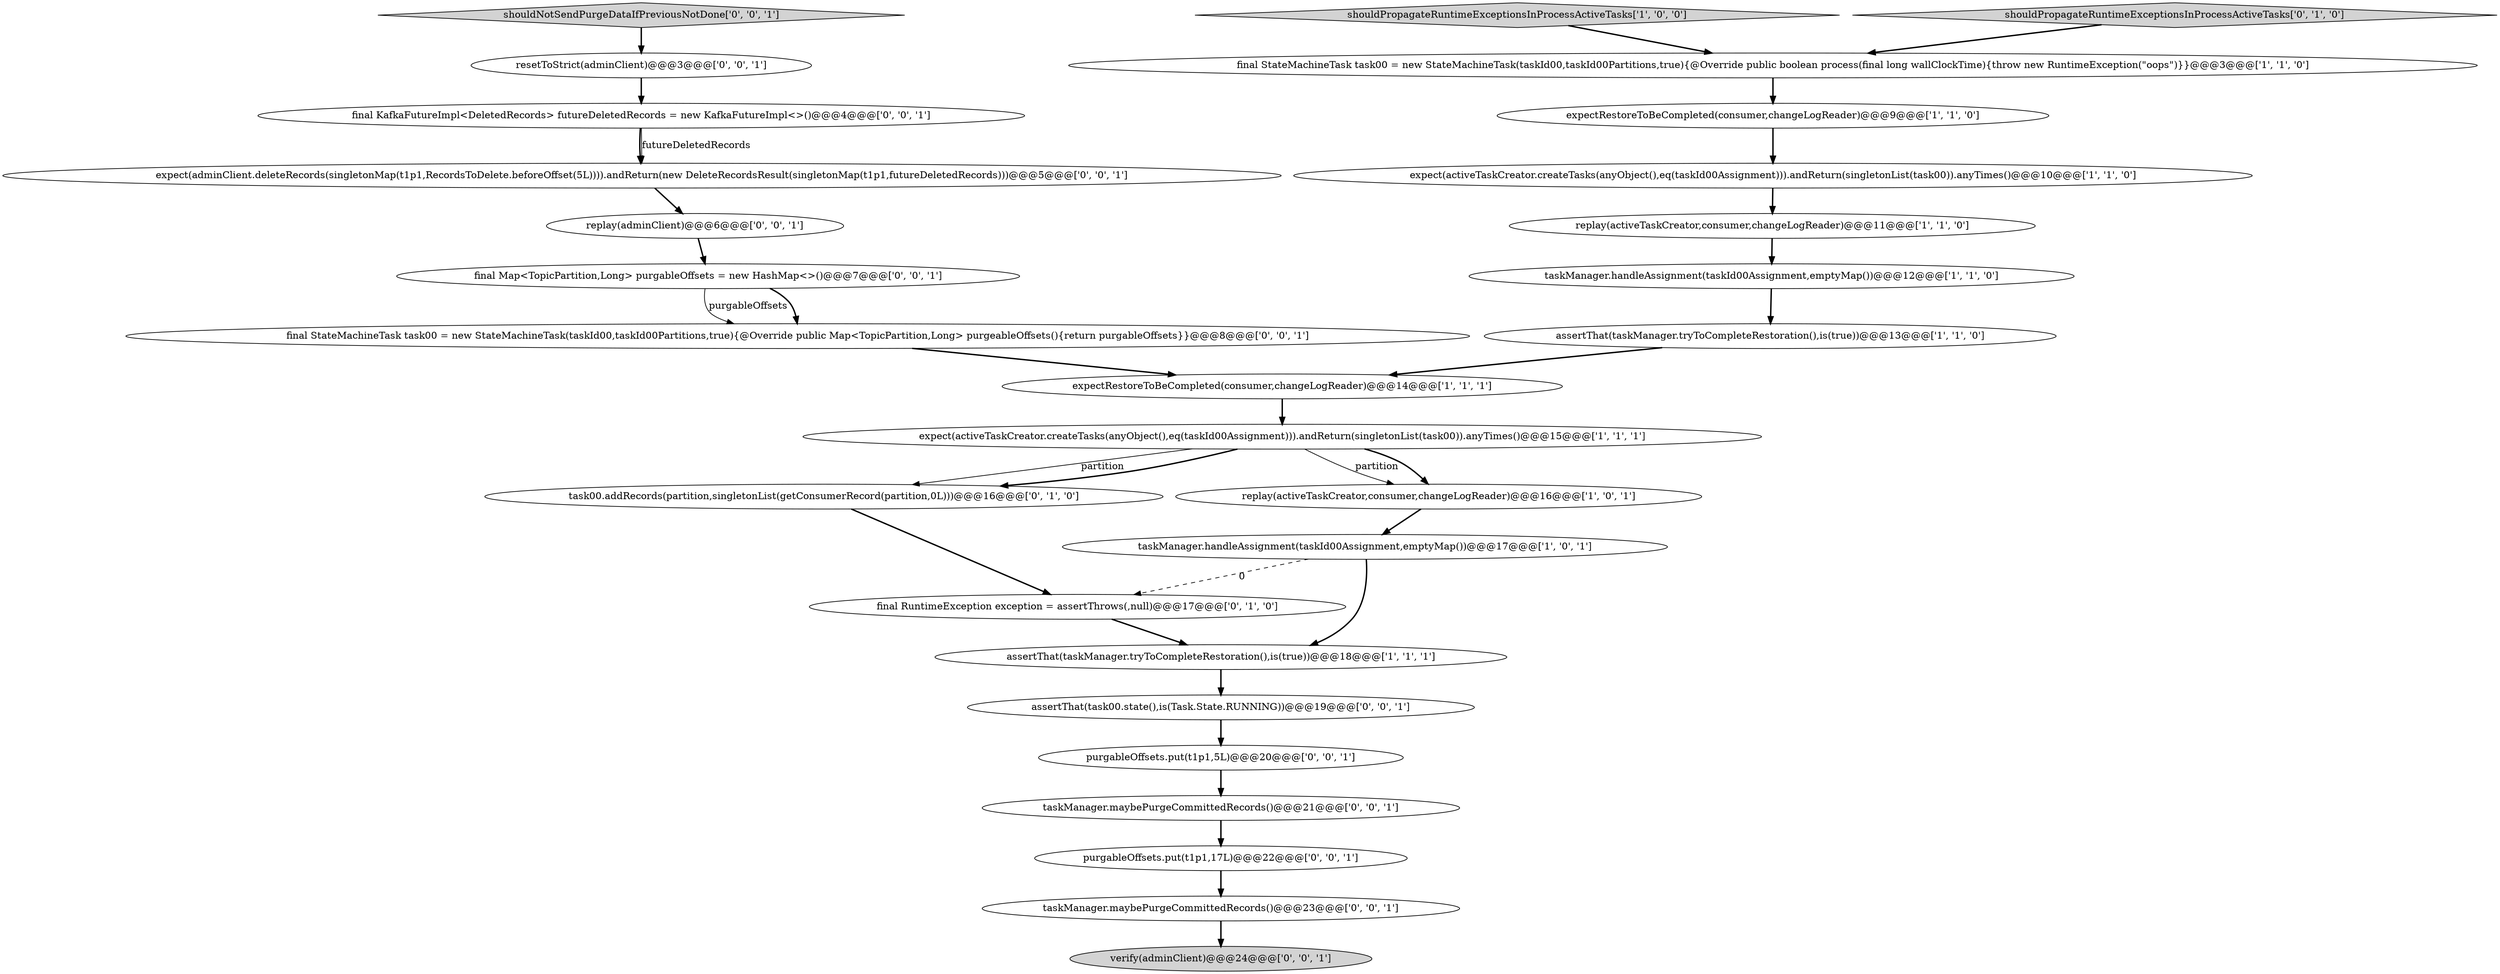 digraph {
10 [style = filled, label = "expectRestoreToBeCompleted(consumer,changeLogReader)@@@9@@@['1', '1', '0']", fillcolor = white, shape = ellipse image = "AAA0AAABBB1BBB"];
22 [style = filled, label = "resetToStrict(adminClient)@@@3@@@['0', '0', '1']", fillcolor = white, shape = ellipse image = "AAA0AAABBB3BBB"];
23 [style = filled, label = "purgableOffsets.put(t1p1,17L)@@@22@@@['0', '0', '1']", fillcolor = white, shape = ellipse image = "AAA0AAABBB3BBB"];
5 [style = filled, label = "assertThat(taskManager.tryToCompleteRestoration(),is(true))@@@18@@@['1', '1', '1']", fillcolor = white, shape = ellipse image = "AAA0AAABBB1BBB"];
17 [style = filled, label = "assertThat(task00.state(),is(Task.State.RUNNING))@@@19@@@['0', '0', '1']", fillcolor = white, shape = ellipse image = "AAA0AAABBB3BBB"];
26 [style = filled, label = "purgableOffsets.put(t1p1,5L)@@@20@@@['0', '0', '1']", fillcolor = white, shape = ellipse image = "AAA0AAABBB3BBB"];
6 [style = filled, label = "expect(activeTaskCreator.createTasks(anyObject(),eq(taskId00Assignment))).andReturn(singletonList(task00)).anyTimes()@@@15@@@['1', '1', '1']", fillcolor = white, shape = ellipse image = "AAA0AAABBB1BBB"];
2 [style = filled, label = "shouldPropagateRuntimeExceptionsInProcessActiveTasks['1', '0', '0']", fillcolor = lightgray, shape = diamond image = "AAA0AAABBB1BBB"];
12 [style = filled, label = "shouldPropagateRuntimeExceptionsInProcessActiveTasks['0', '1', '0']", fillcolor = lightgray, shape = diamond image = "AAA0AAABBB2BBB"];
25 [style = filled, label = "taskManager.maybePurgeCommittedRecords()@@@21@@@['0', '0', '1']", fillcolor = white, shape = ellipse image = "AAA0AAABBB3BBB"];
3 [style = filled, label = "expectRestoreToBeCompleted(consumer,changeLogReader)@@@14@@@['1', '1', '1']", fillcolor = white, shape = ellipse image = "AAA0AAABBB1BBB"];
9 [style = filled, label = "taskManager.handleAssignment(taskId00Assignment,emptyMap())@@@12@@@['1', '1', '0']", fillcolor = white, shape = ellipse image = "AAA0AAABBB1BBB"];
11 [style = filled, label = "replay(activeTaskCreator,consumer,changeLogReader)@@@11@@@['1', '1', '0']", fillcolor = white, shape = ellipse image = "AAA0AAABBB1BBB"];
14 [style = filled, label = "task00.addRecords(partition,singletonList(getConsumerRecord(partition,0L)))@@@16@@@['0', '1', '0']", fillcolor = white, shape = ellipse image = "AAA0AAABBB2BBB"];
7 [style = filled, label = "replay(activeTaskCreator,consumer,changeLogReader)@@@16@@@['1', '0', '1']", fillcolor = white, shape = ellipse image = "AAA0AAABBB1BBB"];
20 [style = filled, label = "final Map<TopicPartition,Long> purgableOffsets = new HashMap<>()@@@7@@@['0', '0', '1']", fillcolor = white, shape = ellipse image = "AAA0AAABBB3BBB"];
24 [style = filled, label = "final StateMachineTask task00 = new StateMachineTask(taskId00,taskId00Partitions,true){@Override public Map<TopicPartition,Long> purgeableOffsets(){return purgableOffsets}}@@@8@@@['0', '0', '1']", fillcolor = white, shape = ellipse image = "AAA0AAABBB3BBB"];
1 [style = filled, label = "assertThat(taskManager.tryToCompleteRestoration(),is(true))@@@13@@@['1', '1', '0']", fillcolor = white, shape = ellipse image = "AAA0AAABBB1BBB"];
15 [style = filled, label = "expect(adminClient.deleteRecords(singletonMap(t1p1,RecordsToDelete.beforeOffset(5L)))).andReturn(new DeleteRecordsResult(singletonMap(t1p1,futureDeletedRecords)))@@@5@@@['0', '0', '1']", fillcolor = white, shape = ellipse image = "AAA0AAABBB3BBB"];
0 [style = filled, label = "expect(activeTaskCreator.createTasks(anyObject(),eq(taskId00Assignment))).andReturn(singletonList(task00)).anyTimes()@@@10@@@['1', '1', '0']", fillcolor = white, shape = ellipse image = "AAA0AAABBB1BBB"];
8 [style = filled, label = "final StateMachineTask task00 = new StateMachineTask(taskId00,taskId00Partitions,true){@Override public boolean process(final long wallClockTime){throw new RuntimeException(\"oops\")}}@@@3@@@['1', '1', '0']", fillcolor = white, shape = ellipse image = "AAA0AAABBB1BBB"];
18 [style = filled, label = "shouldNotSendPurgeDataIfPreviousNotDone['0', '0', '1']", fillcolor = lightgray, shape = diamond image = "AAA0AAABBB3BBB"];
4 [style = filled, label = "taskManager.handleAssignment(taskId00Assignment,emptyMap())@@@17@@@['1', '0', '1']", fillcolor = white, shape = ellipse image = "AAA0AAABBB1BBB"];
21 [style = filled, label = "final KafkaFutureImpl<DeletedRecords> futureDeletedRecords = new KafkaFutureImpl<>()@@@4@@@['0', '0', '1']", fillcolor = white, shape = ellipse image = "AAA0AAABBB3BBB"];
16 [style = filled, label = "replay(adminClient)@@@6@@@['0', '0', '1']", fillcolor = white, shape = ellipse image = "AAA0AAABBB3BBB"];
13 [style = filled, label = "final RuntimeException exception = assertThrows(,null)@@@17@@@['0', '1', '0']", fillcolor = white, shape = ellipse image = "AAA1AAABBB2BBB"];
27 [style = filled, label = "taskManager.maybePurgeCommittedRecords()@@@23@@@['0', '0', '1']", fillcolor = white, shape = ellipse image = "AAA0AAABBB3BBB"];
19 [style = filled, label = "verify(adminClient)@@@24@@@['0', '0', '1']", fillcolor = lightgray, shape = ellipse image = "AAA0AAABBB3BBB"];
25->23 [style = bold, label=""];
17->26 [style = bold, label=""];
6->14 [style = solid, label="partition"];
21->15 [style = bold, label=""];
18->22 [style = bold, label=""];
4->5 [style = bold, label=""];
14->13 [style = bold, label=""];
11->9 [style = bold, label=""];
0->11 [style = bold, label=""];
2->8 [style = bold, label=""];
3->6 [style = bold, label=""];
5->17 [style = bold, label=""];
26->25 [style = bold, label=""];
21->15 [style = solid, label="futureDeletedRecords"];
1->3 [style = bold, label=""];
6->14 [style = bold, label=""];
7->4 [style = bold, label=""];
24->3 [style = bold, label=""];
20->24 [style = solid, label="purgableOffsets"];
15->16 [style = bold, label=""];
6->7 [style = solid, label="partition"];
20->24 [style = bold, label=""];
16->20 [style = bold, label=""];
4->13 [style = dashed, label="0"];
27->19 [style = bold, label=""];
22->21 [style = bold, label=""];
6->7 [style = bold, label=""];
9->1 [style = bold, label=""];
12->8 [style = bold, label=""];
8->10 [style = bold, label=""];
13->5 [style = bold, label=""];
10->0 [style = bold, label=""];
23->27 [style = bold, label=""];
}
